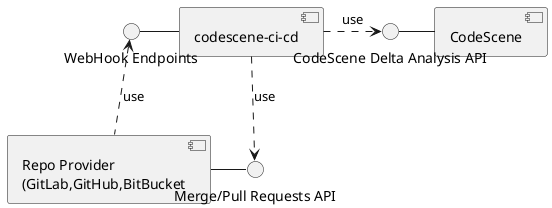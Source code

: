 @startuml

component "Repo Provider\n(GitLab,GitHub,BitBucket" as repo
component CodeScene as codescene
component "codescene-ci-cd" as cscicd
interface "Merge/Pull Requests API" as repoAPI
interface "WebHook Endpoints" as cscicdWebHooks
interface "CodeScene Delta Analysis API" as codesceneAPI

repo - repoAPI
codesceneAPI - codescene
cscicdWebHooks - cscicd
cscicd .down.> repoAPI : use
cscicd .right.> codesceneAPI : use
repo .up.> cscicdWebHooks : use

@enduml